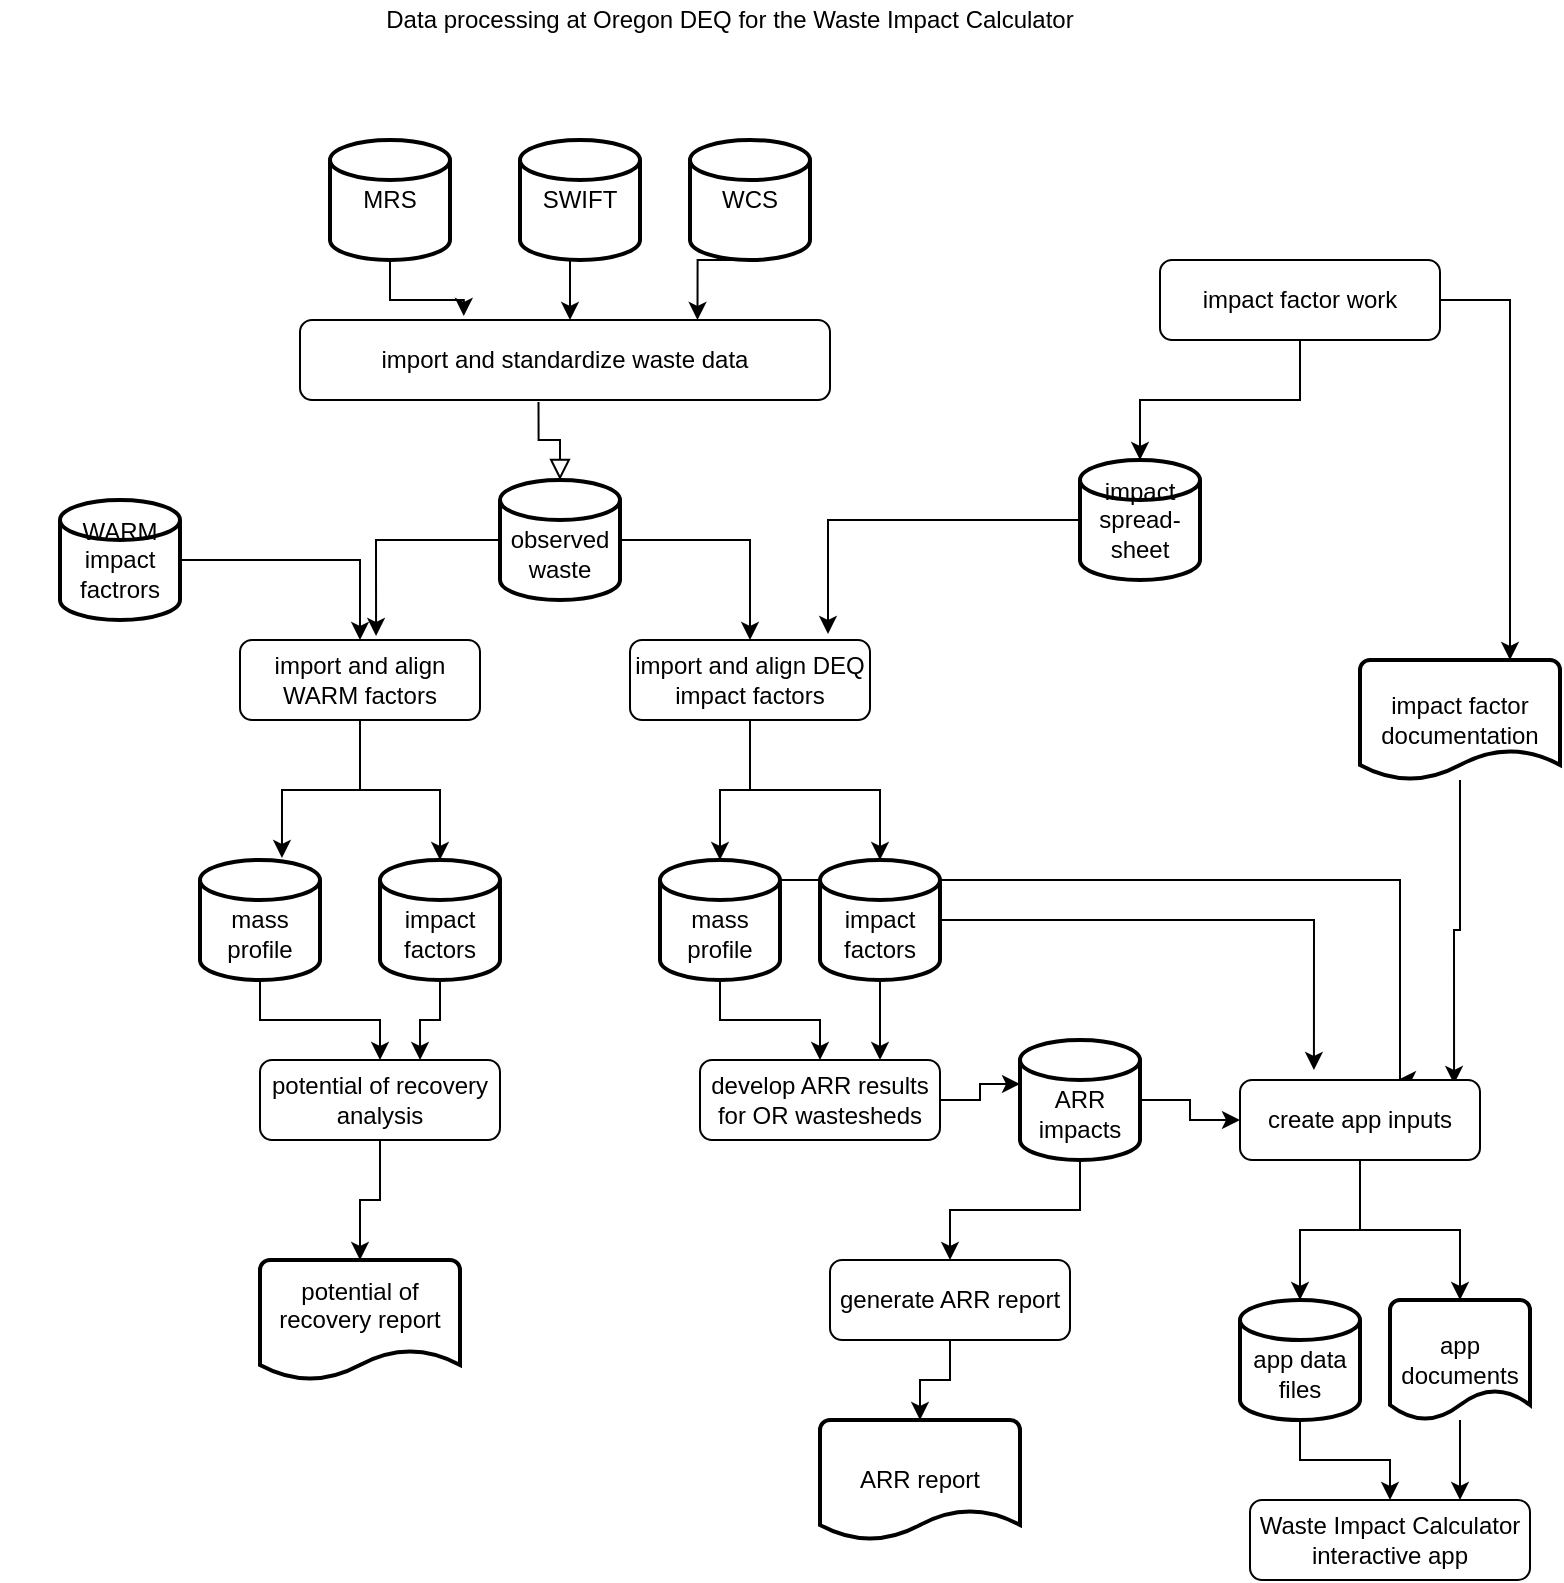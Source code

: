 <mxfile version="12.4.9" type="device"><diagram id="C5RBs43oDa-KdzZeNtuy" name="Page-1"><mxGraphModel dx="1422" dy="779" grid="1" gridSize="10" guides="1" tooltips="1" connect="1" arrows="1" fold="1" page="1" pageScale="1" pageWidth="850" pageHeight="1100" math="0" shadow="0"><root><mxCell id="WIyWlLk6GJQsqaUBKTNV-0"/><mxCell id="WIyWlLk6GJQsqaUBKTNV-1" parent="WIyWlLk6GJQsqaUBKTNV-0"/><mxCell id="WIyWlLk6GJQsqaUBKTNV-2" value="" style="rounded=0;html=1;jettySize=auto;orthogonalLoop=1;fontSize=11;endArrow=block;endFill=0;endSize=8;strokeWidth=1;shadow=0;labelBackgroundColor=none;edgeStyle=orthogonalEdgeStyle;entryX=0.5;entryY=0;entryDx=0;entryDy=0;entryPerimeter=0;exitX=0.45;exitY=1.025;exitDx=0;exitDy=0;exitPerimeter=0;" parent="WIyWlLk6GJQsqaUBKTNV-1" source="WIyWlLk6GJQsqaUBKTNV-3" target="tEC0CeuaO8uUJ-L1VwON-7" edge="1"><mxGeometry relative="1" as="geometry"><mxPoint x="135" y="310" as="targetPoint"/></mxGeometry></mxCell><mxCell id="WIyWlLk6GJQsqaUBKTNV-3" value="import and standardize waste data" style="rounded=1;whiteSpace=wrap;html=1;fontSize=12;glass=0;strokeWidth=1;shadow=0;" parent="WIyWlLk6GJQsqaUBKTNV-1" vertex="1"><mxGeometry x="185" y="180" width="265" height="40" as="geometry"/></mxCell><mxCell id="DZPMNzS57M8ZpIvS9GoL-32" style="edgeStyle=orthogonalEdgeStyle;rounded=0;orthogonalLoop=1;jettySize=auto;html=1;entryX=0.5;entryY=0;entryDx=0;entryDy=0;entryPerimeter=0;" parent="WIyWlLk6GJQsqaUBKTNV-1" source="WIyWlLk6GJQsqaUBKTNV-7" target="DZPMNzS57M8ZpIvS9GoL-16" edge="1"><mxGeometry relative="1" as="geometry"/></mxCell><mxCell id="DZPMNzS57M8ZpIvS9GoL-33" style="edgeStyle=orthogonalEdgeStyle;rounded=0;orthogonalLoop=1;jettySize=auto;html=1;entryX=0.5;entryY=0;entryDx=0;entryDy=0;entryPerimeter=0;" parent="WIyWlLk6GJQsqaUBKTNV-1" source="WIyWlLk6GJQsqaUBKTNV-7" target="DZPMNzS57M8ZpIvS9GoL-17" edge="1"><mxGeometry relative="1" as="geometry"/></mxCell><mxCell id="WIyWlLk6GJQsqaUBKTNV-7" value="&lt;div&gt;import and align DEQ impact factors&lt;/div&gt;" style="rounded=1;whiteSpace=wrap;html=1;fontSize=12;glass=0;strokeWidth=1;shadow=0;" parent="WIyWlLk6GJQsqaUBKTNV-1" vertex="1"><mxGeometry x="350" y="340" width="120" height="40" as="geometry"/></mxCell><mxCell id="tEC0CeuaO8uUJ-L1VwON-1" value="&lt;div&gt;Data processing at Oregon DEQ for the Waste Impact Calculator&lt;/div&gt;" style="text;html=1;strokeColor=none;fillColor=none;align=center;verticalAlign=middle;whiteSpace=wrap;rounded=0;" parent="WIyWlLk6GJQsqaUBKTNV-1" vertex="1"><mxGeometry x="35" y="20" width="730" height="20" as="geometry"/></mxCell><mxCell id="DZPMNzS57M8ZpIvS9GoL-1" style="edgeStyle=orthogonalEdgeStyle;rounded=0;orthogonalLoop=1;jettySize=auto;html=1;exitX=0.5;exitY=1;exitDx=0;exitDy=0;exitPerimeter=0;entryX=0.309;entryY=-0.05;entryDx=0;entryDy=0;entryPerimeter=0;" parent="WIyWlLk6GJQsqaUBKTNV-1" source="tEC0CeuaO8uUJ-L1VwON-2" target="WIyWlLk6GJQsqaUBKTNV-3" edge="1"><mxGeometry relative="1" as="geometry"/></mxCell><mxCell id="tEC0CeuaO8uUJ-L1VwON-2" value="MRS" style="strokeWidth=2;html=1;shape=mxgraph.flowchart.database;whiteSpace=wrap;" parent="WIyWlLk6GJQsqaUBKTNV-1" vertex="1"><mxGeometry x="200" y="90" width="60" height="60" as="geometry"/></mxCell><mxCell id="DZPMNzS57M8ZpIvS9GoL-3" style="edgeStyle=orthogonalEdgeStyle;rounded=0;orthogonalLoop=1;jettySize=auto;html=1;exitX=0.5;exitY=1;exitDx=0;exitDy=0;exitPerimeter=0;" parent="WIyWlLk6GJQsqaUBKTNV-1" source="tEC0CeuaO8uUJ-L1VwON-3" edge="1"><mxGeometry relative="1" as="geometry"><mxPoint x="320" y="180" as="targetPoint"/></mxGeometry></mxCell><mxCell id="tEC0CeuaO8uUJ-L1VwON-3" value="SWIFT" style="strokeWidth=2;html=1;shape=mxgraph.flowchart.database;whiteSpace=wrap;" parent="WIyWlLk6GJQsqaUBKTNV-1" vertex="1"><mxGeometry x="295" y="90" width="60" height="60" as="geometry"/></mxCell><mxCell id="DZPMNzS57M8ZpIvS9GoL-5" style="edgeStyle=orthogonalEdgeStyle;rounded=0;orthogonalLoop=1;jettySize=auto;html=1;exitX=0.5;exitY=1;exitDx=0;exitDy=0;exitPerimeter=0;entryX=0.75;entryY=0;entryDx=0;entryDy=0;" parent="WIyWlLk6GJQsqaUBKTNV-1" source="tEC0CeuaO8uUJ-L1VwON-4" target="WIyWlLk6GJQsqaUBKTNV-3" edge="1"><mxGeometry relative="1" as="geometry"/></mxCell><mxCell id="tEC0CeuaO8uUJ-L1VwON-4" value="WCS" style="strokeWidth=2;html=1;shape=mxgraph.flowchart.database;whiteSpace=wrap;" parent="WIyWlLk6GJQsqaUBKTNV-1" vertex="1"><mxGeometry x="380" y="90" width="60" height="60" as="geometry"/></mxCell><mxCell id="DZPMNzS57M8ZpIvS9GoL-11" style="edgeStyle=orthogonalEdgeStyle;rounded=0;orthogonalLoop=1;jettySize=auto;html=1;exitX=1;exitY=0.5;exitDx=0;exitDy=0;exitPerimeter=0;" parent="WIyWlLk6GJQsqaUBKTNV-1" source="tEC0CeuaO8uUJ-L1VwON-6" target="DZPMNzS57M8ZpIvS9GoL-9" edge="1"><mxGeometry relative="1" as="geometry"/></mxCell><mxCell id="tEC0CeuaO8uUJ-L1VwON-6" value="WARM impact factrors" style="strokeWidth=2;html=1;shape=mxgraph.flowchart.database;whiteSpace=wrap;" parent="WIyWlLk6GJQsqaUBKTNV-1" vertex="1"><mxGeometry x="65" y="270" width="60" height="60" as="geometry"/></mxCell><mxCell id="DZPMNzS57M8ZpIvS9GoL-12" style="edgeStyle=orthogonalEdgeStyle;rounded=0;orthogonalLoop=1;jettySize=auto;html=1;exitX=0;exitY=0.5;exitDx=0;exitDy=0;exitPerimeter=0;entryX=0.567;entryY=-0.05;entryDx=0;entryDy=0;entryPerimeter=0;" parent="WIyWlLk6GJQsqaUBKTNV-1" source="tEC0CeuaO8uUJ-L1VwON-7" target="DZPMNzS57M8ZpIvS9GoL-9" edge="1"><mxGeometry relative="1" as="geometry"/></mxCell><mxCell id="DZPMNzS57M8ZpIvS9GoL-29" style="edgeStyle=orthogonalEdgeStyle;rounded=0;orthogonalLoop=1;jettySize=auto;html=1;exitX=1;exitY=0.5;exitDx=0;exitDy=0;exitPerimeter=0;entryX=0.5;entryY=0;entryDx=0;entryDy=0;" parent="WIyWlLk6GJQsqaUBKTNV-1" source="tEC0CeuaO8uUJ-L1VwON-7" target="WIyWlLk6GJQsqaUBKTNV-7" edge="1"><mxGeometry relative="1" as="geometry"/></mxCell><mxCell id="tEC0CeuaO8uUJ-L1VwON-7" value="&lt;br&gt;observed waste" style="strokeWidth=2;html=1;shape=mxgraph.flowchart.database;whiteSpace=wrap;" parent="WIyWlLk6GJQsqaUBKTNV-1" vertex="1"><mxGeometry x="285" y="260" width="60" height="60" as="geometry"/></mxCell><mxCell id="DZPMNzS57M8ZpIvS9GoL-30" style="edgeStyle=orthogonalEdgeStyle;rounded=0;orthogonalLoop=1;jettySize=auto;html=1;entryX=0.683;entryY=-0.017;entryDx=0;entryDy=0;entryPerimeter=0;" parent="WIyWlLk6GJQsqaUBKTNV-1" source="DZPMNzS57M8ZpIvS9GoL-9" target="DZPMNzS57M8ZpIvS9GoL-13" edge="1"><mxGeometry relative="1" as="geometry"/></mxCell><mxCell id="DZPMNzS57M8ZpIvS9GoL-31" style="edgeStyle=orthogonalEdgeStyle;rounded=0;orthogonalLoop=1;jettySize=auto;html=1;" parent="WIyWlLk6GJQsqaUBKTNV-1" source="DZPMNzS57M8ZpIvS9GoL-9" target="DZPMNzS57M8ZpIvS9GoL-15" edge="1"><mxGeometry relative="1" as="geometry"/></mxCell><mxCell id="DZPMNzS57M8ZpIvS9GoL-9" value="import and align WARM factors" style="rounded=1;whiteSpace=wrap;html=1;fontSize=12;glass=0;strokeWidth=1;shadow=0;" parent="WIyWlLk6GJQsqaUBKTNV-1" vertex="1"><mxGeometry x="155" y="340" width="120" height="40" as="geometry"/></mxCell><mxCell id="DZPMNzS57M8ZpIvS9GoL-35" style="edgeStyle=orthogonalEdgeStyle;rounded=0;orthogonalLoop=1;jettySize=auto;html=1;" parent="WIyWlLk6GJQsqaUBKTNV-1" source="DZPMNzS57M8ZpIvS9GoL-13" target="DZPMNzS57M8ZpIvS9GoL-23" edge="1"><mxGeometry relative="1" as="geometry"/></mxCell><mxCell id="DZPMNzS57M8ZpIvS9GoL-13" value="&lt;br&gt;mass profile" style="strokeWidth=2;html=1;shape=mxgraph.flowchart.database;whiteSpace=wrap;" parent="WIyWlLk6GJQsqaUBKTNV-1" vertex="1"><mxGeometry x="135" y="450" width="60" height="60" as="geometry"/></mxCell><mxCell id="DZPMNzS57M8ZpIvS9GoL-36" style="edgeStyle=orthogonalEdgeStyle;rounded=0;orthogonalLoop=1;jettySize=auto;html=1;entryX=0.667;entryY=0;entryDx=0;entryDy=0;entryPerimeter=0;" parent="WIyWlLk6GJQsqaUBKTNV-1" source="DZPMNzS57M8ZpIvS9GoL-15" target="DZPMNzS57M8ZpIvS9GoL-23" edge="1"><mxGeometry relative="1" as="geometry"/></mxCell><mxCell id="DZPMNzS57M8ZpIvS9GoL-15" value="&lt;br&gt;impact factors" style="strokeWidth=2;html=1;shape=mxgraph.flowchart.database;whiteSpace=wrap;" parent="WIyWlLk6GJQsqaUBKTNV-1" vertex="1"><mxGeometry x="225" y="450" width="60" height="60" as="geometry"/></mxCell><mxCell id="DZPMNzS57M8ZpIvS9GoL-37" style="edgeStyle=orthogonalEdgeStyle;rounded=0;orthogonalLoop=1;jettySize=auto;html=1;" parent="WIyWlLk6GJQsqaUBKTNV-1" source="DZPMNzS57M8ZpIvS9GoL-16" target="DZPMNzS57M8ZpIvS9GoL-24" edge="1"><mxGeometry relative="1" as="geometry"/></mxCell><mxCell id="DZPMNzS57M8ZpIvS9GoL-42" style="edgeStyle=orthogonalEdgeStyle;rounded=0;orthogonalLoop=1;jettySize=auto;html=1;exitX=1;exitY=0.5;exitDx=0;exitDy=0;exitPerimeter=0;entryX=0.658;entryY=0;entryDx=0;entryDy=0;entryPerimeter=0;" parent="WIyWlLk6GJQsqaUBKTNV-1" source="DZPMNzS57M8ZpIvS9GoL-16" target="DZPMNzS57M8ZpIvS9GoL-41" edge="1"><mxGeometry relative="1" as="geometry"><mxPoint x="735" y="550" as="targetPoint"/><Array as="points"><mxPoint x="425" y="460"/><mxPoint x="735" y="460"/></Array></mxGeometry></mxCell><mxCell id="DZPMNzS57M8ZpIvS9GoL-16" value="&lt;br&gt;mass profile" style="strokeWidth=2;html=1;shape=mxgraph.flowchart.database;whiteSpace=wrap;" parent="WIyWlLk6GJQsqaUBKTNV-1" vertex="1"><mxGeometry x="365" y="450" width="60" height="60" as="geometry"/></mxCell><mxCell id="DZPMNzS57M8ZpIvS9GoL-38" style="edgeStyle=orthogonalEdgeStyle;rounded=0;orthogonalLoop=1;jettySize=auto;html=1;entryX=0.75;entryY=0;entryDx=0;entryDy=0;" parent="WIyWlLk6GJQsqaUBKTNV-1" source="DZPMNzS57M8ZpIvS9GoL-17" target="DZPMNzS57M8ZpIvS9GoL-24" edge="1"><mxGeometry relative="1" as="geometry"/></mxCell><mxCell id="DZPMNzS57M8ZpIvS9GoL-43" style="edgeStyle=orthogonalEdgeStyle;rounded=0;orthogonalLoop=1;jettySize=auto;html=1;entryX=0.308;entryY=-0.125;entryDx=0;entryDy=0;entryPerimeter=0;" parent="WIyWlLk6GJQsqaUBKTNV-1" source="DZPMNzS57M8ZpIvS9GoL-17" target="DZPMNzS57M8ZpIvS9GoL-41" edge="1"><mxGeometry relative="1" as="geometry"/></mxCell><mxCell id="DZPMNzS57M8ZpIvS9GoL-17" value="&lt;br&gt;impact factors" style="strokeWidth=2;html=1;shape=mxgraph.flowchart.database;whiteSpace=wrap;" parent="WIyWlLk6GJQsqaUBKTNV-1" vertex="1"><mxGeometry x="445" y="450" width="60" height="60" as="geometry"/></mxCell><mxCell id="DZPMNzS57M8ZpIvS9GoL-22" style="edgeStyle=orthogonalEdgeStyle;rounded=0;orthogonalLoop=1;jettySize=auto;html=1;exitX=1;exitY=0.5;exitDx=0;exitDy=0;entryX=0.75;entryY=0;entryDx=0;entryDy=0;entryPerimeter=0;" parent="WIyWlLk6GJQsqaUBKTNV-1" source="DZPMNzS57M8ZpIvS9GoL-18" target="DZPMNzS57M8ZpIvS9GoL-21" edge="1"><mxGeometry relative="1" as="geometry"/></mxCell><mxCell id="DZPMNzS57M8ZpIvS9GoL-47" style="edgeStyle=orthogonalEdgeStyle;rounded=0;orthogonalLoop=1;jettySize=auto;html=1;entryX=0.5;entryY=0;entryDx=0;entryDy=0;entryPerimeter=0;" parent="WIyWlLk6GJQsqaUBKTNV-1" source="DZPMNzS57M8ZpIvS9GoL-18" target="DZPMNzS57M8ZpIvS9GoL-46" edge="1"><mxGeometry relative="1" as="geometry"/></mxCell><mxCell id="DZPMNzS57M8ZpIvS9GoL-18" value="impact factor work" style="rounded=1;whiteSpace=wrap;html=1;fontSize=12;glass=0;strokeWidth=1;shadow=0;" parent="WIyWlLk6GJQsqaUBKTNV-1" vertex="1"><mxGeometry x="615" y="150" width="140" height="40" as="geometry"/></mxCell><mxCell id="DZPMNzS57M8ZpIvS9GoL-49" style="edgeStyle=orthogonalEdgeStyle;rounded=0;orthogonalLoop=1;jettySize=auto;html=1;entryX=0.892;entryY=0.05;entryDx=0;entryDy=0;entryPerimeter=0;" parent="WIyWlLk6GJQsqaUBKTNV-1" source="DZPMNzS57M8ZpIvS9GoL-21" target="DZPMNzS57M8ZpIvS9GoL-41" edge="1"><mxGeometry relative="1" as="geometry"/></mxCell><mxCell id="DZPMNzS57M8ZpIvS9GoL-21" value="impact factor documentation" style="strokeWidth=2;html=1;shape=mxgraph.flowchart.document2;whiteSpace=wrap;size=0.25;" parent="WIyWlLk6GJQsqaUBKTNV-1" vertex="1"><mxGeometry x="715" y="350" width="100" height="60" as="geometry"/></mxCell><mxCell id="DZPMNzS57M8ZpIvS9GoL-39" style="edgeStyle=orthogonalEdgeStyle;rounded=0;orthogonalLoop=1;jettySize=auto;html=1;entryX=0.5;entryY=0;entryDx=0;entryDy=0;entryPerimeter=0;" parent="WIyWlLk6GJQsqaUBKTNV-1" source="DZPMNzS57M8ZpIvS9GoL-23" target="DZPMNzS57M8ZpIvS9GoL-34" edge="1"><mxGeometry relative="1" as="geometry"/></mxCell><mxCell id="DZPMNzS57M8ZpIvS9GoL-23" value="potential of recovery analysis" style="rounded=1;whiteSpace=wrap;html=1;fontSize=12;glass=0;strokeWidth=1;shadow=0;" parent="WIyWlLk6GJQsqaUBKTNV-1" vertex="1"><mxGeometry x="165" y="550" width="120" height="40" as="geometry"/></mxCell><mxCell id="DZPMNzS57M8ZpIvS9GoL-45" style="edgeStyle=orthogonalEdgeStyle;rounded=0;orthogonalLoop=1;jettySize=auto;html=1;exitX=1;exitY=0.5;exitDx=0;exitDy=0;entryX=0;entryY=0.367;entryDx=0;entryDy=0;entryPerimeter=0;" parent="WIyWlLk6GJQsqaUBKTNV-1" source="DZPMNzS57M8ZpIvS9GoL-24" target="DZPMNzS57M8ZpIvS9GoL-40" edge="1"><mxGeometry relative="1" as="geometry"/></mxCell><mxCell id="DZPMNzS57M8ZpIvS9GoL-24" value="&lt;div&gt;develop ARR results for OR wastesheds&lt;/div&gt;" style="rounded=1;whiteSpace=wrap;html=1;fontSize=12;glass=0;strokeWidth=1;shadow=0;" parent="WIyWlLk6GJQsqaUBKTNV-1" vertex="1"><mxGeometry x="385" y="550" width="120" height="40" as="geometry"/></mxCell><mxCell id="DZPMNzS57M8ZpIvS9GoL-34" value="&lt;div&gt;potential of recovery report&lt;/div&gt;&lt;div&gt;&lt;br&gt;&lt;/div&gt;" style="strokeWidth=2;html=1;shape=mxgraph.flowchart.document2;whiteSpace=wrap;size=0.25;" parent="WIyWlLk6GJQsqaUBKTNV-1" vertex="1"><mxGeometry x="165" y="650" width="100" height="60" as="geometry"/></mxCell><mxCell id="DZPMNzS57M8ZpIvS9GoL-44" style="edgeStyle=orthogonalEdgeStyle;rounded=0;orthogonalLoop=1;jettySize=auto;html=1;exitX=1;exitY=0.5;exitDx=0;exitDy=0;exitPerimeter=0;entryX=0;entryY=0.5;entryDx=0;entryDy=0;" parent="WIyWlLk6GJQsqaUBKTNV-1" source="DZPMNzS57M8ZpIvS9GoL-40" target="DZPMNzS57M8ZpIvS9GoL-41" edge="1"><mxGeometry relative="1" as="geometry"/></mxCell><mxCell id="DZPMNzS57M8ZpIvS9GoL-55" style="edgeStyle=orthogonalEdgeStyle;rounded=0;orthogonalLoop=1;jettySize=auto;html=1;entryX=0.5;entryY=0;entryDx=0;entryDy=0;" parent="WIyWlLk6GJQsqaUBKTNV-1" source="DZPMNzS57M8ZpIvS9GoL-40" target="DZPMNzS57M8ZpIvS9GoL-50" edge="1"><mxGeometry relative="1" as="geometry"/></mxCell><mxCell id="DZPMNzS57M8ZpIvS9GoL-40" value="&lt;br&gt;ARR impacts" style="strokeWidth=2;html=1;shape=mxgraph.flowchart.database;whiteSpace=wrap;" parent="WIyWlLk6GJQsqaUBKTNV-1" vertex="1"><mxGeometry x="545" y="540" width="60" height="60" as="geometry"/></mxCell><mxCell id="DZPMNzS57M8ZpIvS9GoL-60" style="edgeStyle=orthogonalEdgeStyle;rounded=0;orthogonalLoop=1;jettySize=auto;html=1;" parent="WIyWlLk6GJQsqaUBKTNV-1" source="DZPMNzS57M8ZpIvS9GoL-41" target="DZPMNzS57M8ZpIvS9GoL-57" edge="1"><mxGeometry relative="1" as="geometry"/></mxCell><mxCell id="DZPMNzS57M8ZpIvS9GoL-61" style="edgeStyle=orthogonalEdgeStyle;rounded=0;orthogonalLoop=1;jettySize=auto;html=1;" parent="WIyWlLk6GJQsqaUBKTNV-1" source="DZPMNzS57M8ZpIvS9GoL-41" target="DZPMNzS57M8ZpIvS9GoL-58" edge="1"><mxGeometry relative="1" as="geometry"/></mxCell><mxCell id="DZPMNzS57M8ZpIvS9GoL-41" value="&lt;div&gt;create app inputs&lt;/div&gt;" style="rounded=1;whiteSpace=wrap;html=1;fontSize=12;glass=0;strokeWidth=1;shadow=0;" parent="WIyWlLk6GJQsqaUBKTNV-1" vertex="1"><mxGeometry x="655" y="560" width="120" height="40" as="geometry"/></mxCell><mxCell id="DZPMNzS57M8ZpIvS9GoL-48" style="edgeStyle=orthogonalEdgeStyle;rounded=0;orthogonalLoop=1;jettySize=auto;html=1;entryX=0.825;entryY=-0.075;entryDx=0;entryDy=0;entryPerimeter=0;" parent="WIyWlLk6GJQsqaUBKTNV-1" source="DZPMNzS57M8ZpIvS9GoL-46" target="WIyWlLk6GJQsqaUBKTNV-7" edge="1"><mxGeometry relative="1" as="geometry"/></mxCell><mxCell id="DZPMNzS57M8ZpIvS9GoL-46" value="impact spread-sheet" style="strokeWidth=2;html=1;shape=mxgraph.flowchart.database;whiteSpace=wrap;" parent="WIyWlLk6GJQsqaUBKTNV-1" vertex="1"><mxGeometry x="575" y="250" width="60" height="60" as="geometry"/></mxCell><mxCell id="DZPMNzS57M8ZpIvS9GoL-56" style="edgeStyle=orthogonalEdgeStyle;rounded=0;orthogonalLoop=1;jettySize=auto;html=1;entryX=0.5;entryY=0;entryDx=0;entryDy=0;entryPerimeter=0;" parent="WIyWlLk6GJQsqaUBKTNV-1" source="DZPMNzS57M8ZpIvS9GoL-50" target="DZPMNzS57M8ZpIvS9GoL-51" edge="1"><mxGeometry relative="1" as="geometry"/></mxCell><mxCell id="DZPMNzS57M8ZpIvS9GoL-50" value="&lt;div&gt;generate ARR report&lt;/div&gt;" style="rounded=1;whiteSpace=wrap;html=1;fontSize=12;glass=0;strokeWidth=1;shadow=0;" parent="WIyWlLk6GJQsqaUBKTNV-1" vertex="1"><mxGeometry x="450" y="650" width="120" height="40" as="geometry"/></mxCell><mxCell id="DZPMNzS57M8ZpIvS9GoL-51" value="ARR report" style="strokeWidth=2;html=1;shape=mxgraph.flowchart.document2;whiteSpace=wrap;size=0.25;" parent="WIyWlLk6GJQsqaUBKTNV-1" vertex="1"><mxGeometry x="445" y="730" width="100" height="60" as="geometry"/></mxCell><mxCell id="DZPMNzS57M8ZpIvS9GoL-63" style="edgeStyle=orthogonalEdgeStyle;rounded=0;orthogonalLoop=1;jettySize=auto;html=1;" parent="WIyWlLk6GJQsqaUBKTNV-1" source="DZPMNzS57M8ZpIvS9GoL-57" target="DZPMNzS57M8ZpIvS9GoL-62" edge="1"><mxGeometry relative="1" as="geometry"/></mxCell><mxCell id="DZPMNzS57M8ZpIvS9GoL-57" value="&lt;br&gt;app data files" style="strokeWidth=2;html=1;shape=mxgraph.flowchart.database;whiteSpace=wrap;" parent="WIyWlLk6GJQsqaUBKTNV-1" vertex="1"><mxGeometry x="655" y="670" width="60" height="60" as="geometry"/></mxCell><mxCell id="DZPMNzS57M8ZpIvS9GoL-64" style="edgeStyle=orthogonalEdgeStyle;rounded=0;orthogonalLoop=1;jettySize=auto;html=1;entryX=0.75;entryY=0;entryDx=0;entryDy=0;" parent="WIyWlLk6GJQsqaUBKTNV-1" source="DZPMNzS57M8ZpIvS9GoL-58" target="DZPMNzS57M8ZpIvS9GoL-62" edge="1"><mxGeometry relative="1" as="geometry"/></mxCell><mxCell id="DZPMNzS57M8ZpIvS9GoL-58" value="app documents" style="strokeWidth=2;html=1;shape=mxgraph.flowchart.document2;whiteSpace=wrap;size=0.25;" parent="WIyWlLk6GJQsqaUBKTNV-1" vertex="1"><mxGeometry x="730" y="670" width="70" height="60" as="geometry"/></mxCell><mxCell id="DZPMNzS57M8ZpIvS9GoL-62" value="Waste Impact Calculator interactive app" style="rounded=1;whiteSpace=wrap;html=1;fontSize=12;glass=0;strokeWidth=1;shadow=0;" parent="WIyWlLk6GJQsqaUBKTNV-1" vertex="1"><mxGeometry x="660" y="770" width="140" height="40" as="geometry"/></mxCell></root></mxGraphModel></diagram></mxfile>